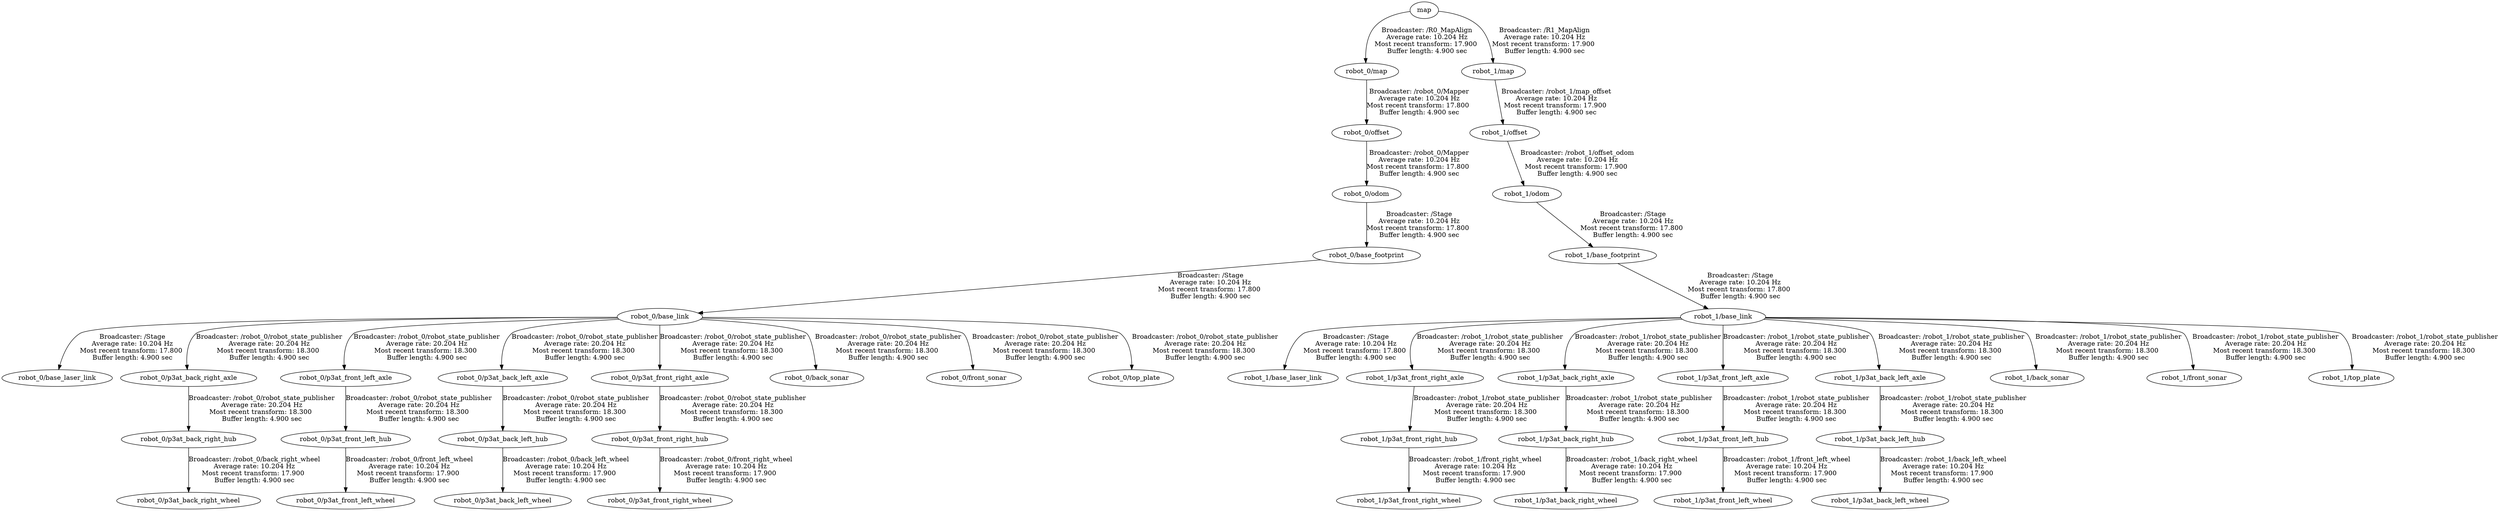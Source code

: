 digraph G {
"robot_0/base_link" -> "robot_0/base_laser_link"[label="Broadcaster: /Stage\nAverage rate: 10.204 Hz\nMost recent transform: 17.800 \nBuffer length: 4.900 sec\n"];
"robot_0/base_footprint" -> "robot_0/base_link"[label="Broadcaster: /Stage\nAverage rate: 10.204 Hz\nMost recent transform: 17.800 \nBuffer length: 4.900 sec\n"];
"robot_1/base_link" -> "robot_1/base_laser_link"[label="Broadcaster: /Stage\nAverage rate: 10.204 Hz\nMost recent transform: 17.800 \nBuffer length: 4.900 sec\n"];
"robot_1/base_footprint" -> "robot_1/base_link"[label="Broadcaster: /Stage\nAverage rate: 10.204 Hz\nMost recent transform: 17.800 \nBuffer length: 4.900 sec\n"];
"robot_0/odom" -> "robot_0/base_footprint"[label="Broadcaster: /Stage\nAverage rate: 10.204 Hz\nMost recent transform: 17.800 \nBuffer length: 4.900 sec\n"];
"robot_0/offset" -> "robot_0/odom"[label="Broadcaster: /robot_0/Mapper\nAverage rate: 10.204 Hz\nMost recent transform: 17.800 \nBuffer length: 4.900 sec\n"];
"robot_1/odom" -> "robot_1/base_footprint"[label="Broadcaster: /Stage\nAverage rate: 10.204 Hz\nMost recent transform: 17.800 \nBuffer length: 4.900 sec\n"];
"robot_1/offset" -> "robot_1/odom"[label="Broadcaster: /robot_1/offset_odom\nAverage rate: 10.204 Hz\nMost recent transform: 17.900 \nBuffer length: 4.900 sec\n"];
"map" -> "robot_0/map"[label="Broadcaster: /R0_MapAlign\nAverage rate: 10.204 Hz\nMost recent transform: 17.900 \nBuffer length: 4.900 sec\n"];
"robot_0/p3at_back_right_hub" -> "robot_0/p3at_back_right_wheel"[label="Broadcaster: /robot_0/back_right_wheel\nAverage rate: 10.204 Hz\nMost recent transform: 17.900 \nBuffer length: 4.900 sec\n"];
"robot_0/p3at_back_right_axle" -> "robot_0/p3at_back_right_hub"[label="Broadcaster: /robot_0/robot_state_publisher\nAverage rate: 20.204 Hz\nMost recent transform: 18.300 \nBuffer length: 4.900 sec\n"];
"robot_0/p3at_front_left_hub" -> "robot_0/p3at_front_left_wheel"[label="Broadcaster: /robot_0/front_left_wheel\nAverage rate: 10.204 Hz\nMost recent transform: 17.900 \nBuffer length: 4.900 sec\n"];
"robot_0/p3at_front_left_axle" -> "robot_0/p3at_front_left_hub"[label="Broadcaster: /robot_0/robot_state_publisher\nAverage rate: 20.204 Hz\nMost recent transform: 18.300 \nBuffer length: 4.900 sec\n"];
"robot_0/p3at_back_left_hub" -> "robot_0/p3at_back_left_wheel"[label="Broadcaster: /robot_0/back_left_wheel\nAverage rate: 10.204 Hz\nMost recent transform: 17.900 \nBuffer length: 4.900 sec\n"];
"robot_0/p3at_back_left_axle" -> "robot_0/p3at_back_left_hub"[label="Broadcaster: /robot_0/robot_state_publisher\nAverage rate: 20.204 Hz\nMost recent transform: 18.300 \nBuffer length: 4.900 sec\n"];
"robot_1/map" -> "robot_1/offset"[label="Broadcaster: /robot_1/map_offset\nAverage rate: 10.204 Hz\nMost recent transform: 17.900 \nBuffer length: 4.900 sec\n"];
"robot_1/p3at_front_right_hub" -> "robot_1/p3at_front_right_wheel"[label="Broadcaster: /robot_1/front_right_wheel\nAverage rate: 10.204 Hz\nMost recent transform: 17.900 \nBuffer length: 4.900 sec\n"];
"robot_1/p3at_front_right_axle" -> "robot_1/p3at_front_right_hub"[label="Broadcaster: /robot_1/robot_state_publisher\nAverage rate: 20.204 Hz\nMost recent transform: 18.300 \nBuffer length: 4.900 sec\n"];
"robot_0/map" -> "robot_0/offset"[label="Broadcaster: /robot_0/Mapper\nAverage rate: 10.204 Hz\nMost recent transform: 17.800 \nBuffer length: 4.900 sec\n"];
"robot_1/p3at_back_right_hub" -> "robot_1/p3at_back_right_wheel"[label="Broadcaster: /robot_1/back_right_wheel\nAverage rate: 10.204 Hz\nMost recent transform: 17.900 \nBuffer length: 4.900 sec\n"];
"robot_1/p3at_back_right_axle" -> "robot_1/p3at_back_right_hub"[label="Broadcaster: /robot_1/robot_state_publisher\nAverage rate: 20.204 Hz\nMost recent transform: 18.300 \nBuffer length: 4.900 sec\n"];
"robot_0/p3at_front_right_hub" -> "robot_0/p3at_front_right_wheel"[label="Broadcaster: /robot_0/front_right_wheel\nAverage rate: 10.204 Hz\nMost recent transform: 17.900 \nBuffer length: 4.900 sec\n"];
"robot_0/p3at_front_right_axle" -> "robot_0/p3at_front_right_hub"[label="Broadcaster: /robot_0/robot_state_publisher\nAverage rate: 20.204 Hz\nMost recent transform: 18.300 \nBuffer length: 4.900 sec\n"];
"robot_1/p3at_front_left_hub" -> "robot_1/p3at_front_left_wheel"[label="Broadcaster: /robot_1/front_left_wheel\nAverage rate: 10.204 Hz\nMost recent transform: 17.900 \nBuffer length: 4.900 sec\n"];
"robot_1/p3at_front_left_axle" -> "robot_1/p3at_front_left_hub"[label="Broadcaster: /robot_1/robot_state_publisher\nAverage rate: 20.204 Hz\nMost recent transform: 18.300 \nBuffer length: 4.900 sec\n"];
"robot_1/p3at_back_left_hub" -> "robot_1/p3at_back_left_wheel"[label="Broadcaster: /robot_1/back_left_wheel\nAverage rate: 10.204 Hz\nMost recent transform: 17.900 \nBuffer length: 4.900 sec\n"];
"robot_1/p3at_back_left_axle" -> "robot_1/p3at_back_left_hub"[label="Broadcaster: /robot_1/robot_state_publisher\nAverage rate: 20.204 Hz\nMost recent transform: 18.300 \nBuffer length: 4.900 sec\n"];
"robot_1/base_link" -> "robot_1/back_sonar"[label="Broadcaster: /robot_1/robot_state_publisher\nAverage rate: 20.204 Hz\nMost recent transform: 18.300 \nBuffer length: 4.900 sec\n"];
"robot_1/base_link" -> "robot_1/front_sonar"[label="Broadcaster: /robot_1/robot_state_publisher\nAverage rate: 20.204 Hz\nMost recent transform: 18.300 \nBuffer length: 4.900 sec\n"];
"robot_1/base_link" -> "robot_1/p3at_front_left_axle"[label="Broadcaster: /robot_1/robot_state_publisher\nAverage rate: 20.204 Hz\nMost recent transform: 18.300 \nBuffer length: 4.900 sec\n"];
"robot_1/base_link" -> "robot_1/p3at_front_right_axle"[label="Broadcaster: /robot_1/robot_state_publisher\nAverage rate: 20.204 Hz\nMost recent transform: 18.300 \nBuffer length: 4.900 sec\n"];
"robot_1/base_link" -> "robot_1/top_plate"[label="Broadcaster: /robot_1/robot_state_publisher\nAverage rate: 20.204 Hz\nMost recent transform: 18.300 \nBuffer length: 4.900 sec\n"];
"robot_1/base_link" -> "robot_1/p3at_back_left_axle"[label="Broadcaster: /robot_1/robot_state_publisher\nAverage rate: 20.204 Hz\nMost recent transform: 18.300 \nBuffer length: 4.900 sec\n"];
"robot_1/base_link" -> "robot_1/p3at_back_right_axle"[label="Broadcaster: /robot_1/robot_state_publisher\nAverage rate: 20.204 Hz\nMost recent transform: 18.300 \nBuffer length: 4.900 sec\n"];
"map" -> "robot_1/map"[label="Broadcaster: /R1_MapAlign\nAverage rate: 10.204 Hz\nMost recent transform: 17.900 \nBuffer length: 4.900 sec\n"];
"robot_0/base_link" -> "robot_0/back_sonar"[label="Broadcaster: /robot_0/robot_state_publisher\nAverage rate: 20.204 Hz\nMost recent transform: 18.300 \nBuffer length: 4.900 sec\n"];
"robot_0/base_link" -> "robot_0/front_sonar"[label="Broadcaster: /robot_0/robot_state_publisher\nAverage rate: 20.204 Hz\nMost recent transform: 18.300 \nBuffer length: 4.900 sec\n"];
"robot_0/base_link" -> "robot_0/p3at_front_left_axle"[label="Broadcaster: /robot_0/robot_state_publisher\nAverage rate: 20.204 Hz\nMost recent transform: 18.300 \nBuffer length: 4.900 sec\n"];
"robot_0/base_link" -> "robot_0/p3at_front_right_axle"[label="Broadcaster: /robot_0/robot_state_publisher\nAverage rate: 20.204 Hz\nMost recent transform: 18.300 \nBuffer length: 4.900 sec\n"];
"robot_0/base_link" -> "robot_0/top_plate"[label="Broadcaster: /robot_0/robot_state_publisher\nAverage rate: 20.204 Hz\nMost recent transform: 18.300 \nBuffer length: 4.900 sec\n"];
"robot_0/base_link" -> "robot_0/p3at_back_left_axle"[label="Broadcaster: /robot_0/robot_state_publisher\nAverage rate: 20.204 Hz\nMost recent transform: 18.300 \nBuffer length: 4.900 sec\n"];
"robot_0/base_link" -> "robot_0/p3at_back_right_axle"[label="Broadcaster: /robot_0/robot_state_publisher\nAverage rate: 20.204 Hz\nMost recent transform: 18.300 \nBuffer length: 4.900 sec\n"];
}